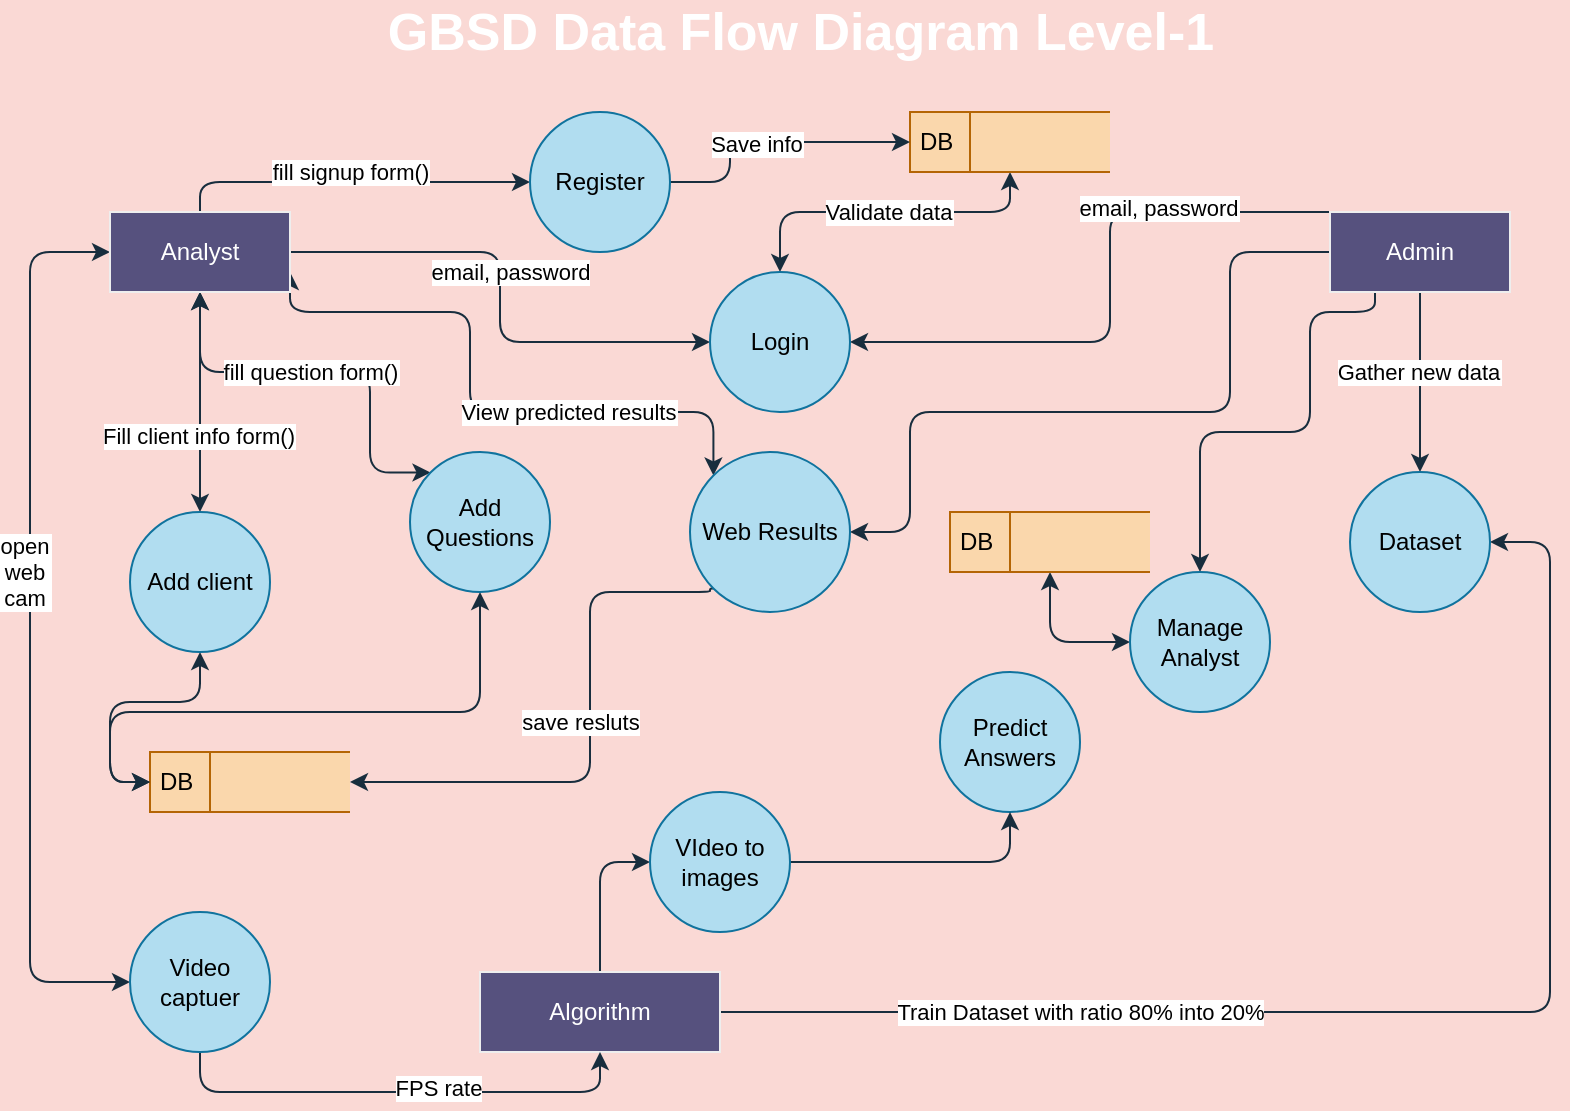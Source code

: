 <mxfile version="16.0.0" type="github">
  <diagram id="uYI7iWka7iw2npo7qIJm" name="Page-1">
    <mxGraphModel dx="1102" dy="614" grid="1" gridSize="10" guides="1" tooltips="1" connect="1" arrows="1" fold="1" page="1" pageScale="1" pageWidth="850" pageHeight="1100" background="#FAD9D5" math="0" shadow="0">
      <root>
        <mxCell id="0" />
        <mxCell id="1" parent="0" />
        <mxCell id="2-W6NzW6sfDRag17_8_3-1" value="&lt;b&gt;&lt;font style=&quot;font-size: 26px&quot;&gt;GBSD Data Flow Diagram Level-1&lt;/font&gt;&lt;/b&gt;" style="text;html=1;align=center;verticalAlign=middle;resizable=0;points=[];autosize=1;strokeColor=none;fontColor=#FFFFFF;" parent="1" vertex="1">
          <mxGeometry x="210" y="20" width="430" height="20" as="geometry" />
        </mxCell>
        <mxCell id="gqCk6lkHSxCI5OT8QeCR-7" style="edgeStyle=orthogonalEdgeStyle;curved=0;rounded=1;sketch=0;orthogonalLoop=1;jettySize=auto;html=1;exitX=1;exitY=0.5;exitDx=0;exitDy=0;entryX=0;entryY=0.5;entryDx=0;entryDy=0;strokeColor=#182E3E;" edge="1" parent="1" source="gqCk6lkHSxCI5OT8QeCR-1" target="gqCk6lkHSxCI5OT8QeCR-4">
          <mxGeometry relative="1" as="geometry" />
        </mxCell>
        <mxCell id="gqCk6lkHSxCI5OT8QeCR-14" style="edgeStyle=orthogonalEdgeStyle;curved=0;rounded=1;sketch=0;orthogonalLoop=1;jettySize=auto;html=1;exitX=0.5;exitY=0;exitDx=0;exitDy=0;entryX=0;entryY=0.5;entryDx=0;entryDy=0;strokeColor=#182E3E;" edge="1" parent="1" source="gqCk6lkHSxCI5OT8QeCR-1" target="gqCk6lkHSxCI5OT8QeCR-13">
          <mxGeometry relative="1" as="geometry">
            <Array as="points">
              <mxPoint x="125" y="105" />
            </Array>
          </mxGeometry>
        </mxCell>
        <mxCell id="gqCk6lkHSxCI5OT8QeCR-20" style="edgeStyle=orthogonalEdgeStyle;curved=0;rounded=1;sketch=0;orthogonalLoop=1;jettySize=auto;html=1;exitX=0.5;exitY=1;exitDx=0;exitDy=0;entryX=0.5;entryY=0;entryDx=0;entryDy=0;startArrow=classic;startFill=1;strokeColor=#182E3E;" edge="1" parent="1" source="gqCk6lkHSxCI5OT8QeCR-1" target="gqCk6lkHSxCI5OT8QeCR-17">
          <mxGeometry relative="1" as="geometry" />
        </mxCell>
        <mxCell id="gqCk6lkHSxCI5OT8QeCR-23" value="Fill client info form()" style="edgeLabel;html=1;align=center;verticalAlign=middle;resizable=0;points=[];fontColor=#FFFFFF;" vertex="1" connectable="0" parent="gqCk6lkHSxCI5OT8QeCR-20">
          <mxGeometry x="0.309" relative="1" as="geometry">
            <mxPoint as="offset" />
          </mxGeometry>
        </mxCell>
        <mxCell id="gqCk6lkHSxCI5OT8QeCR-54" value="&lt;font color=&quot;#000000&quot;&gt;Fill client info form()&lt;/font&gt;" style="edgeLabel;html=1;align=center;verticalAlign=middle;resizable=0;points=[];fontColor=#000000;" vertex="1" connectable="0" parent="gqCk6lkHSxCI5OT8QeCR-20">
          <mxGeometry x="0.309" relative="1" as="geometry">
            <mxPoint x="-1" as="offset" />
          </mxGeometry>
        </mxCell>
        <mxCell id="gqCk6lkHSxCI5OT8QeCR-21" style="edgeStyle=orthogonalEdgeStyle;curved=0;rounded=1;sketch=0;orthogonalLoop=1;jettySize=auto;html=1;exitX=0.5;exitY=1;exitDx=0;exitDy=0;startArrow=classic;startFill=1;strokeColor=#182E3E;entryX=0;entryY=0;entryDx=0;entryDy=0;" edge="1" parent="1" source="gqCk6lkHSxCI5OT8QeCR-1" target="gqCk6lkHSxCI5OT8QeCR-18">
          <mxGeometry relative="1" as="geometry">
            <Array as="points">
              <mxPoint x="125" y="200" />
              <mxPoint x="210" y="200" />
              <mxPoint x="210" y="250" />
            </Array>
          </mxGeometry>
        </mxCell>
        <mxCell id="gqCk6lkHSxCI5OT8QeCR-22" value="fill question form()" style="edgeLabel;html=1;align=center;verticalAlign=middle;resizable=0;points=[];fontColor=#FFFFFF;" vertex="1" connectable="0" parent="gqCk6lkHSxCI5OT8QeCR-21">
          <mxGeometry x="-0.209" y="2" relative="1" as="geometry">
            <mxPoint x="14" y="2" as="offset" />
          </mxGeometry>
        </mxCell>
        <mxCell id="gqCk6lkHSxCI5OT8QeCR-55" value="&lt;font color=&quot;#000000&quot;&gt;fill question form()&lt;/font&gt;" style="edgeLabel;html=1;align=center;verticalAlign=middle;resizable=0;points=[];fontColor=#000000;" vertex="1" connectable="0" parent="gqCk6lkHSxCI5OT8QeCR-21">
          <mxGeometry x="-0.209" y="2" relative="1" as="geometry">
            <mxPoint x="13" y="2" as="offset" />
          </mxGeometry>
        </mxCell>
        <mxCell id="gqCk6lkHSxCI5OT8QeCR-28" style="edgeStyle=orthogonalEdgeStyle;curved=0;rounded=1;sketch=0;orthogonalLoop=1;jettySize=auto;html=1;exitX=0;exitY=0.5;exitDx=0;exitDy=0;entryX=0;entryY=0.5;entryDx=0;entryDy=0;startArrow=classic;startFill=1;strokeColor=#182E3E;" edge="1" parent="1" source="gqCk6lkHSxCI5OT8QeCR-1" target="gqCk6lkHSxCI5OT8QeCR-27">
          <mxGeometry relative="1" as="geometry">
            <Array as="points">
              <mxPoint x="40" y="140" />
              <mxPoint x="40" y="505" />
            </Array>
          </mxGeometry>
        </mxCell>
        <mxCell id="gqCk6lkHSxCI5OT8QeCR-32" value="open&lt;br&gt;web&lt;br&gt;cam" style="edgeLabel;html=1;align=center;verticalAlign=middle;resizable=0;points=[];fontColor=#FFFFFF;" vertex="1" connectable="0" parent="gqCk6lkHSxCI5OT8QeCR-28">
          <mxGeometry x="-0.121" y="-2" relative="1" as="geometry">
            <mxPoint as="offset" />
          </mxGeometry>
        </mxCell>
        <mxCell id="gqCk6lkHSxCI5OT8QeCR-53" value="&lt;font color=&quot;#000000&quot;&gt;open&lt;br&gt;web&lt;br&gt;cam&lt;/font&gt;" style="edgeLabel;html=1;align=center;verticalAlign=middle;resizable=0;points=[];fontColor=#000000;" vertex="1" connectable="0" parent="gqCk6lkHSxCI5OT8QeCR-28">
          <mxGeometry x="-0.121" y="-2" relative="1" as="geometry">
            <mxPoint x="-1" as="offset" />
          </mxGeometry>
        </mxCell>
        <mxCell id="gqCk6lkHSxCI5OT8QeCR-39" style="edgeStyle=orthogonalEdgeStyle;curved=0;rounded=1;sketch=0;orthogonalLoop=1;jettySize=auto;html=1;exitX=1;exitY=0.75;exitDx=0;exitDy=0;entryX=0;entryY=0;entryDx=0;entryDy=0;startArrow=classic;startFill=1;strokeColor=#182E3E;" edge="1" parent="1" source="gqCk6lkHSxCI5OT8QeCR-1" target="gqCk6lkHSxCI5OT8QeCR-33">
          <mxGeometry relative="1" as="geometry">
            <Array as="points">
              <mxPoint x="170" y="170" />
              <mxPoint x="260" y="170" />
              <mxPoint x="260" y="220" />
              <mxPoint x="382" y="220" />
            </Array>
          </mxGeometry>
        </mxCell>
        <mxCell id="gqCk6lkHSxCI5OT8QeCR-40" value="View predicted results" style="edgeLabel;html=1;align=center;verticalAlign=middle;resizable=0;points=[];fontColor=#FFFFFF;" vertex="1" connectable="0" parent="gqCk6lkHSxCI5OT8QeCR-39">
          <mxGeometry x="0.18" y="-4" relative="1" as="geometry">
            <mxPoint x="25" y="-4" as="offset" />
          </mxGeometry>
        </mxCell>
        <mxCell id="gqCk6lkHSxCI5OT8QeCR-52" value="&lt;font color=&quot;#000000&quot;&gt;View predicted results&lt;/font&gt;" style="edgeLabel;html=1;align=center;verticalAlign=middle;resizable=0;points=[];fontColor=#000000;" vertex="1" connectable="0" parent="gqCk6lkHSxCI5OT8QeCR-39">
          <mxGeometry x="0.18" y="-4" relative="1" as="geometry">
            <mxPoint x="24" y="-4" as="offset" />
          </mxGeometry>
        </mxCell>
        <mxCell id="gqCk6lkHSxCI5OT8QeCR-1" value="Analyst" style="rounded=0;whiteSpace=wrap;html=1;sketch=0;fontColor=#FFFFFF;strokeColor=#EEEEEE;fillColor=#56517E;" vertex="1" parent="1">
          <mxGeometry x="80" y="120" width="90" height="40" as="geometry" />
        </mxCell>
        <mxCell id="gqCk6lkHSxCI5OT8QeCR-8" style="edgeStyle=orthogonalEdgeStyle;curved=0;rounded=1;sketch=0;orthogonalLoop=1;jettySize=auto;html=1;exitX=0.5;exitY=0;exitDx=0;exitDy=0;entryX=1;entryY=0.5;entryDx=0;entryDy=0;strokeColor=#182E3E;" edge="1" parent="1" source="gqCk6lkHSxCI5OT8QeCR-2" target="gqCk6lkHSxCI5OT8QeCR-4">
          <mxGeometry relative="1" as="geometry">
            <Array as="points">
              <mxPoint x="580" y="120" />
              <mxPoint x="580" y="185" />
            </Array>
          </mxGeometry>
        </mxCell>
        <mxCell id="gqCk6lkHSxCI5OT8QeCR-11" value="email, password" style="edgeLabel;html=1;align=center;verticalAlign=middle;resizable=0;points=[];fontColor=#FFFFFF;" vertex="1" connectable="0" parent="gqCk6lkHSxCI5OT8QeCR-8">
          <mxGeometry x="-0.257" y="-2" relative="1" as="geometry">
            <mxPoint as="offset" />
          </mxGeometry>
        </mxCell>
        <mxCell id="gqCk6lkHSxCI5OT8QeCR-12" value="&lt;font color=&quot;#000000&quot;&gt;email, password&lt;/font&gt;" style="edgeLabel;html=1;align=center;verticalAlign=middle;resizable=0;points=[];fontColor=#FFFFFF;" vertex="1" connectable="0" parent="gqCk6lkHSxCI5OT8QeCR-8">
          <mxGeometry x="-0.257" y="-2" relative="1" as="geometry">
            <mxPoint x="-325" y="32" as="offset" />
          </mxGeometry>
        </mxCell>
        <mxCell id="gqCk6lkHSxCI5OT8QeCR-56" value="&lt;font color=&quot;#000000&quot;&gt;fill signup form()&lt;/font&gt;" style="edgeLabel;html=1;align=center;verticalAlign=middle;resizable=0;points=[];fontColor=#000000;" vertex="1" connectable="0" parent="gqCk6lkHSxCI5OT8QeCR-8">
          <mxGeometry x="-0.257" y="-2" relative="1" as="geometry">
            <mxPoint x="-405" y="-18" as="offset" />
          </mxGeometry>
        </mxCell>
        <mxCell id="gqCk6lkHSxCI5OT8QeCR-59" value="&lt;font color=&quot;#000000&quot;&gt;email, password&lt;/font&gt;" style="edgeLabel;html=1;align=center;verticalAlign=middle;resizable=0;points=[];fontColor=#000000;" vertex="1" connectable="0" parent="gqCk6lkHSxCI5OT8QeCR-8">
          <mxGeometry x="-0.257" y="-2" relative="1" as="geometry">
            <mxPoint x="-1" as="offset" />
          </mxGeometry>
        </mxCell>
        <mxCell id="gqCk6lkHSxCI5OT8QeCR-43" style="edgeStyle=orthogonalEdgeStyle;curved=0;rounded=1;sketch=0;orthogonalLoop=1;jettySize=auto;html=1;exitX=0.5;exitY=1;exitDx=0;exitDy=0;startArrow=none;startFill=0;strokeColor=#182E3E;endArrow=classic;endFill=1;" edge="1" parent="1" source="gqCk6lkHSxCI5OT8QeCR-2" target="gqCk6lkHSxCI5OT8QeCR-42">
          <mxGeometry relative="1" as="geometry" />
        </mxCell>
        <mxCell id="gqCk6lkHSxCI5OT8QeCR-44" value="Gather new data" style="edgeLabel;html=1;align=center;verticalAlign=middle;resizable=0;points=[];fontColor=#FFFFFF;" vertex="1" connectable="0" parent="gqCk6lkHSxCI5OT8QeCR-43">
          <mxGeometry x="0.189" y="-2" relative="1" as="geometry">
            <mxPoint x="2" y="-14" as="offset" />
          </mxGeometry>
        </mxCell>
        <mxCell id="gqCk6lkHSxCI5OT8QeCR-60" value="&lt;font color=&quot;#000000&quot;&gt;Gather new data&lt;/font&gt;" style="edgeLabel;html=1;align=center;verticalAlign=middle;resizable=0;points=[];fontColor=#000000;" vertex="1" connectable="0" parent="gqCk6lkHSxCI5OT8QeCR-43">
          <mxGeometry x="0.189" y="-2" relative="1" as="geometry">
            <mxPoint x="1" y="-14" as="offset" />
          </mxGeometry>
        </mxCell>
        <mxCell id="gqCk6lkHSxCI5OT8QeCR-48" style="edgeStyle=orthogonalEdgeStyle;curved=0;rounded=1;sketch=0;orthogonalLoop=1;jettySize=auto;html=1;exitX=0;exitY=0.5;exitDx=0;exitDy=0;entryX=1;entryY=0.5;entryDx=0;entryDy=0;startArrow=none;startFill=0;endArrow=classic;endFill=1;strokeColor=#182E3E;" edge="1" parent="1" source="gqCk6lkHSxCI5OT8QeCR-2" target="gqCk6lkHSxCI5OT8QeCR-33">
          <mxGeometry relative="1" as="geometry">
            <Array as="points">
              <mxPoint x="640" y="140" />
              <mxPoint x="640" y="220" />
              <mxPoint x="480" y="220" />
              <mxPoint x="480" y="280" />
            </Array>
          </mxGeometry>
        </mxCell>
        <mxCell id="gqCk6lkHSxCI5OT8QeCR-49" style="edgeStyle=orthogonalEdgeStyle;curved=0;rounded=1;sketch=0;orthogonalLoop=1;jettySize=auto;html=1;exitX=0.25;exitY=1;exitDx=0;exitDy=0;entryX=0.5;entryY=0;entryDx=0;entryDy=0;startArrow=none;startFill=0;endArrow=classic;endFill=1;strokeColor=#182E3E;" edge="1" parent="1" source="gqCk6lkHSxCI5OT8QeCR-2" target="gqCk6lkHSxCI5OT8QeCR-47">
          <mxGeometry relative="1" as="geometry">
            <Array as="points">
              <mxPoint x="713" y="170" />
              <mxPoint x="680" y="170" />
              <mxPoint x="680" y="230" />
              <mxPoint x="625" y="230" />
            </Array>
          </mxGeometry>
        </mxCell>
        <mxCell id="gqCk6lkHSxCI5OT8QeCR-2" value="Admin" style="rounded=0;whiteSpace=wrap;html=1;sketch=0;fontColor=#FFFFFF;strokeColor=#EEEEEE;fillColor=#56517E;" vertex="1" parent="1">
          <mxGeometry x="690" y="120" width="90" height="40" as="geometry" />
        </mxCell>
        <mxCell id="gqCk6lkHSxCI5OT8QeCR-37" style="edgeStyle=orthogonalEdgeStyle;curved=0;rounded=1;sketch=0;orthogonalLoop=1;jettySize=auto;html=1;exitX=0.5;exitY=0;exitDx=0;exitDy=0;entryX=0;entryY=0.5;entryDx=0;entryDy=0;startArrow=none;startFill=0;strokeColor=#182E3E;" edge="1" parent="1" source="gqCk6lkHSxCI5OT8QeCR-3" target="gqCk6lkHSxCI5OT8QeCR-29">
          <mxGeometry relative="1" as="geometry" />
        </mxCell>
        <mxCell id="gqCk6lkHSxCI5OT8QeCR-45" style="edgeStyle=orthogonalEdgeStyle;curved=0;rounded=1;sketch=0;orthogonalLoop=1;jettySize=auto;html=1;exitX=1;exitY=0.5;exitDx=0;exitDy=0;entryX=1;entryY=0.5;entryDx=0;entryDy=0;startArrow=none;startFill=0;endArrow=classic;endFill=1;strokeColor=#182E3E;" edge="1" parent="1" source="gqCk6lkHSxCI5OT8QeCR-3" target="gqCk6lkHSxCI5OT8QeCR-42">
          <mxGeometry relative="1" as="geometry">
            <Array as="points">
              <mxPoint x="800" y="520" />
              <mxPoint x="800" y="285" />
            </Array>
          </mxGeometry>
        </mxCell>
        <mxCell id="gqCk6lkHSxCI5OT8QeCR-46" value="&lt;font color=&quot;#000000&quot;&gt;Train Dataset with ratio 80% into 20%&lt;/font&gt;" style="edgeLabel;html=1;align=center;verticalAlign=middle;resizable=0;points=[];fontColor=#000000;" vertex="1" connectable="0" parent="gqCk6lkHSxCI5OT8QeCR-45">
          <mxGeometry x="-0.523" y="1" relative="1" as="geometry">
            <mxPoint x="18" y="1" as="offset" />
          </mxGeometry>
        </mxCell>
        <mxCell id="gqCk6lkHSxCI5OT8QeCR-3" value="Algorithm" style="rounded=0;whiteSpace=wrap;html=1;sketch=0;fontColor=#FFFFFF;strokeColor=#EEEEEE;fillColor=#56517E;" vertex="1" parent="1">
          <mxGeometry x="265" y="500" width="120" height="40" as="geometry" />
        </mxCell>
        <mxCell id="gqCk6lkHSxCI5OT8QeCR-9" style="edgeStyle=orthogonalEdgeStyle;curved=0;rounded=1;sketch=0;orthogonalLoop=1;jettySize=auto;html=1;exitX=0.5;exitY=0;exitDx=0;exitDy=0;entryX=0.5;entryY=1;entryDx=0;entryDy=0;strokeColor=#182E3E;startArrow=classic;startFill=1;" edge="1" parent="1" source="gqCk6lkHSxCI5OT8QeCR-4" target="gqCk6lkHSxCI5OT8QeCR-5">
          <mxGeometry relative="1" as="geometry">
            <Array as="points">
              <mxPoint x="415" y="120" />
              <mxPoint x="530" y="120" />
            </Array>
          </mxGeometry>
        </mxCell>
        <mxCell id="gqCk6lkHSxCI5OT8QeCR-10" value="Validate data" style="edgeLabel;html=1;align=center;verticalAlign=middle;resizable=0;points=[];fontColor=#FFFFFF;" vertex="1" connectable="0" parent="gqCk6lkHSxCI5OT8QeCR-9">
          <mxGeometry x="-0.356" y="-3" relative="1" as="geometry">
            <mxPoint x="32" y="-3" as="offset" />
          </mxGeometry>
        </mxCell>
        <mxCell id="gqCk6lkHSxCI5OT8QeCR-58" value="&lt;font color=&quot;#000000&quot;&gt;Validate data&lt;/font&gt;" style="edgeLabel;html=1;align=center;verticalAlign=middle;resizable=0;points=[];fontColor=#000000;" vertex="1" connectable="0" parent="gqCk6lkHSxCI5OT8QeCR-9">
          <mxGeometry x="-0.356" y="-3" relative="1" as="geometry">
            <mxPoint x="31" y="-3" as="offset" />
          </mxGeometry>
        </mxCell>
        <mxCell id="gqCk6lkHSxCI5OT8QeCR-4" value="Login" style="ellipse;whiteSpace=wrap;html=1;aspect=fixed;rounded=0;sketch=0;strokeColor=#10739e;fillColor=#b1ddf0;" vertex="1" parent="1">
          <mxGeometry x="380" y="150" width="70" height="70" as="geometry" />
        </mxCell>
        <mxCell id="gqCk6lkHSxCI5OT8QeCR-5" value="DB" style="html=1;dashed=0;whitespace=wrap;shape=mxgraph.dfd.dataStoreID;align=left;spacingLeft=3;points=[[0,0],[0.5,0],[1,0],[0,0.5],[1,0.5],[0,1],[0.5,1],[1,1]];rounded=0;sketch=0;strokeColor=#b46504;fillColor=#fad7ac;" vertex="1" parent="1">
          <mxGeometry x="480" y="70" width="100" height="30" as="geometry" />
        </mxCell>
        <mxCell id="gqCk6lkHSxCI5OT8QeCR-6" value="DB" style="html=1;dashed=0;whitespace=wrap;shape=mxgraph.dfd.dataStoreID;align=left;spacingLeft=3;points=[[0,0],[0.5,0],[1,0],[0,0.5],[1,0.5],[0,1],[0.5,1],[1,1]];rounded=0;sketch=0;strokeColor=#b46504;fillColor=#fad7ac;" vertex="1" parent="1">
          <mxGeometry x="100" y="390" width="100" height="30" as="geometry" />
        </mxCell>
        <mxCell id="gqCk6lkHSxCI5OT8QeCR-15" style="edgeStyle=orthogonalEdgeStyle;curved=0;rounded=1;sketch=0;orthogonalLoop=1;jettySize=auto;html=1;exitX=1;exitY=0.5;exitDx=0;exitDy=0;entryX=0;entryY=0.5;entryDx=0;entryDy=0;strokeColor=#182E3E;" edge="1" parent="1" source="gqCk6lkHSxCI5OT8QeCR-13" target="gqCk6lkHSxCI5OT8QeCR-5">
          <mxGeometry relative="1" as="geometry">
            <Array as="points">
              <mxPoint x="390" y="105" />
              <mxPoint x="390" y="85" />
            </Array>
          </mxGeometry>
        </mxCell>
        <mxCell id="gqCk6lkHSxCI5OT8QeCR-16" value="Save info" style="edgeLabel;html=1;align=center;verticalAlign=middle;resizable=0;points=[];fontColor=#FFFFFF;" vertex="1" connectable="0" parent="gqCk6lkHSxCI5OT8QeCR-15">
          <mxGeometry x="-0.086" y="-1" relative="1" as="geometry">
            <mxPoint as="offset" />
          </mxGeometry>
        </mxCell>
        <mxCell id="gqCk6lkHSxCI5OT8QeCR-57" value="&lt;font color=&quot;#000000&quot;&gt;Save info&lt;/font&gt;" style="edgeLabel;html=1;align=center;verticalAlign=middle;resizable=0;points=[];fontColor=#000000;" vertex="1" connectable="0" parent="gqCk6lkHSxCI5OT8QeCR-15">
          <mxGeometry x="-0.086" y="-1" relative="1" as="geometry">
            <mxPoint x="-1" as="offset" />
          </mxGeometry>
        </mxCell>
        <mxCell id="gqCk6lkHSxCI5OT8QeCR-13" value="Register" style="ellipse;whiteSpace=wrap;html=1;aspect=fixed;rounded=0;sketch=0;strokeColor=#10739e;fillColor=#b1ddf0;" vertex="1" parent="1">
          <mxGeometry x="290" y="70" width="70" height="70" as="geometry" />
        </mxCell>
        <mxCell id="gqCk6lkHSxCI5OT8QeCR-24" style="edgeStyle=orthogonalEdgeStyle;curved=0;rounded=1;sketch=0;orthogonalLoop=1;jettySize=auto;html=1;exitX=0.5;exitY=1;exitDx=0;exitDy=0;entryX=0;entryY=0.5;entryDx=0;entryDy=0;startArrow=classic;startFill=1;strokeColor=#182E3E;" edge="1" parent="1" source="gqCk6lkHSxCI5OT8QeCR-17" target="gqCk6lkHSxCI5OT8QeCR-6">
          <mxGeometry relative="1" as="geometry" />
        </mxCell>
        <mxCell id="gqCk6lkHSxCI5OT8QeCR-17" value="Add client" style="ellipse;whiteSpace=wrap;html=1;aspect=fixed;rounded=0;sketch=0;strokeColor=#10739e;fillColor=#b1ddf0;" vertex="1" parent="1">
          <mxGeometry x="90" y="270" width="70" height="70" as="geometry" />
        </mxCell>
        <mxCell id="gqCk6lkHSxCI5OT8QeCR-26" style="edgeStyle=orthogonalEdgeStyle;curved=0;rounded=1;sketch=0;orthogonalLoop=1;jettySize=auto;html=1;exitX=0.5;exitY=1;exitDx=0;exitDy=0;entryX=0;entryY=0.5;entryDx=0;entryDy=0;startArrow=classic;startFill=1;strokeColor=#182E3E;" edge="1" parent="1" source="gqCk6lkHSxCI5OT8QeCR-18" target="gqCk6lkHSxCI5OT8QeCR-6">
          <mxGeometry relative="1" as="geometry">
            <Array as="points">
              <mxPoint x="265" y="370" />
              <mxPoint x="80" y="370" />
              <mxPoint x="80" y="405" />
            </Array>
          </mxGeometry>
        </mxCell>
        <mxCell id="gqCk6lkHSxCI5OT8QeCR-18" value="Add Questions" style="ellipse;whiteSpace=wrap;html=1;aspect=fixed;rounded=0;sketch=0;strokeColor=#10739e;fillColor=#b1ddf0;" vertex="1" parent="1">
          <mxGeometry x="230" y="240" width="70" height="70" as="geometry" />
        </mxCell>
        <mxCell id="gqCk6lkHSxCI5OT8QeCR-19" value="Predict Answers" style="ellipse;whiteSpace=wrap;html=1;aspect=fixed;rounded=0;sketch=0;strokeColor=#10739e;fillColor=#b1ddf0;" vertex="1" parent="1">
          <mxGeometry x="495" y="350" width="70" height="70" as="geometry" />
        </mxCell>
        <mxCell id="gqCk6lkHSxCI5OT8QeCR-30" style="edgeStyle=orthogonalEdgeStyle;curved=0;rounded=1;sketch=0;orthogonalLoop=1;jettySize=auto;html=1;exitX=0.5;exitY=1;exitDx=0;exitDy=0;entryX=0.5;entryY=1;entryDx=0;entryDy=0;startArrow=none;startFill=0;strokeColor=#182E3E;" edge="1" parent="1" source="gqCk6lkHSxCI5OT8QeCR-27" target="gqCk6lkHSxCI5OT8QeCR-3">
          <mxGeometry relative="1" as="geometry">
            <Array as="points">
              <mxPoint x="125" y="560" />
              <mxPoint x="325" y="560" />
            </Array>
          </mxGeometry>
        </mxCell>
        <mxCell id="gqCk6lkHSxCI5OT8QeCR-31" value="&lt;font color=&quot;#000000&quot;&gt;FPS rate&lt;/font&gt;" style="edgeLabel;html=1;align=center;verticalAlign=middle;resizable=0;points=[];fontColor=#000000;" vertex="1" connectable="0" parent="gqCk6lkHSxCI5OT8QeCR-30">
          <mxGeometry x="-0.453" y="2" relative="1" as="geometry">
            <mxPoint x="73" as="offset" />
          </mxGeometry>
        </mxCell>
        <mxCell id="gqCk6lkHSxCI5OT8QeCR-27" value="Video captuer" style="ellipse;whiteSpace=wrap;html=1;aspect=fixed;rounded=0;sketch=0;strokeColor=#10739e;fillColor=#b1ddf0;" vertex="1" parent="1">
          <mxGeometry x="90" y="470" width="70" height="70" as="geometry" />
        </mxCell>
        <mxCell id="gqCk6lkHSxCI5OT8QeCR-38" style="edgeStyle=orthogonalEdgeStyle;curved=0;rounded=1;sketch=0;orthogonalLoop=1;jettySize=auto;html=1;exitX=1;exitY=0.5;exitDx=0;exitDy=0;entryX=0.5;entryY=1;entryDx=0;entryDy=0;startArrow=none;startFill=0;strokeColor=#182E3E;" edge="1" parent="1" source="gqCk6lkHSxCI5OT8QeCR-29" target="gqCk6lkHSxCI5OT8QeCR-19">
          <mxGeometry relative="1" as="geometry" />
        </mxCell>
        <mxCell id="gqCk6lkHSxCI5OT8QeCR-29" value="VIdeo to images" style="ellipse;whiteSpace=wrap;html=1;aspect=fixed;rounded=0;sketch=0;strokeColor=#10739e;fillColor=#b1ddf0;" vertex="1" parent="1">
          <mxGeometry x="350" y="410" width="70" height="70" as="geometry" />
        </mxCell>
        <mxCell id="gqCk6lkHSxCI5OT8QeCR-35" style="edgeStyle=orthogonalEdgeStyle;curved=0;rounded=1;sketch=0;orthogonalLoop=1;jettySize=auto;html=1;exitX=0;exitY=1;exitDx=0;exitDy=0;entryX=1;entryY=0.5;entryDx=0;entryDy=0;startArrow=none;startFill=0;strokeColor=#182E3E;" edge="1" parent="1" source="gqCk6lkHSxCI5OT8QeCR-33" target="gqCk6lkHSxCI5OT8QeCR-6">
          <mxGeometry relative="1" as="geometry">
            <Array as="points">
              <mxPoint x="380" y="310" />
              <mxPoint x="320" y="310" />
              <mxPoint x="320" y="405" />
            </Array>
          </mxGeometry>
        </mxCell>
        <mxCell id="gqCk6lkHSxCI5OT8QeCR-36" value="&lt;font color=&quot;#000000&quot;&gt;save resluts&lt;/font&gt;" style="edgeLabel;html=1;align=center;verticalAlign=middle;resizable=0;points=[];fontColor=#000000;" vertex="1" connectable="0" parent="gqCk6lkHSxCI5OT8QeCR-35">
          <mxGeometry x="-0.331" relative="1" as="geometry">
            <mxPoint x="-5" y="35" as="offset" />
          </mxGeometry>
        </mxCell>
        <mxCell id="gqCk6lkHSxCI5OT8QeCR-33" value="Web Results" style="ellipse;whiteSpace=wrap;html=1;aspect=fixed;rounded=0;sketch=0;strokeColor=#10739e;fillColor=#b1ddf0;" vertex="1" parent="1">
          <mxGeometry x="370" y="240" width="80" height="80" as="geometry" />
        </mxCell>
        <mxCell id="gqCk6lkHSxCI5OT8QeCR-42" value="Dataset" style="ellipse;whiteSpace=wrap;html=1;aspect=fixed;rounded=0;sketch=0;strokeColor=#10739e;fillColor=#b1ddf0;" vertex="1" parent="1">
          <mxGeometry x="700" y="250" width="70" height="70" as="geometry" />
        </mxCell>
        <mxCell id="gqCk6lkHSxCI5OT8QeCR-51" style="edgeStyle=orthogonalEdgeStyle;curved=0;rounded=1;sketch=0;orthogonalLoop=1;jettySize=auto;html=1;exitX=0;exitY=0.5;exitDx=0;exitDy=0;startArrow=classic;startFill=1;endArrow=classic;endFill=1;strokeColor=#182E3E;entryX=0.5;entryY=1;entryDx=0;entryDy=0;" edge="1" parent="1" source="gqCk6lkHSxCI5OT8QeCR-47" target="gqCk6lkHSxCI5OT8QeCR-50">
          <mxGeometry relative="1" as="geometry" />
        </mxCell>
        <mxCell id="gqCk6lkHSxCI5OT8QeCR-47" value="Manage Analyst" style="ellipse;whiteSpace=wrap;html=1;aspect=fixed;rounded=0;sketch=0;strokeColor=#10739e;fillColor=#b1ddf0;" vertex="1" parent="1">
          <mxGeometry x="590" y="300" width="70" height="70" as="geometry" />
        </mxCell>
        <mxCell id="gqCk6lkHSxCI5OT8QeCR-50" value="DB" style="html=1;dashed=0;whitespace=wrap;shape=mxgraph.dfd.dataStoreID;align=left;spacingLeft=3;points=[[0,0],[0.5,0],[1,0],[0,0.5],[1,0.5],[0,1],[0.5,1],[1,1]];rounded=0;sketch=0;strokeColor=#b46504;fillColor=#fad7ac;" vertex="1" parent="1">
          <mxGeometry x="500" y="270" width="100" height="30" as="geometry" />
        </mxCell>
      </root>
    </mxGraphModel>
  </diagram>
</mxfile>
